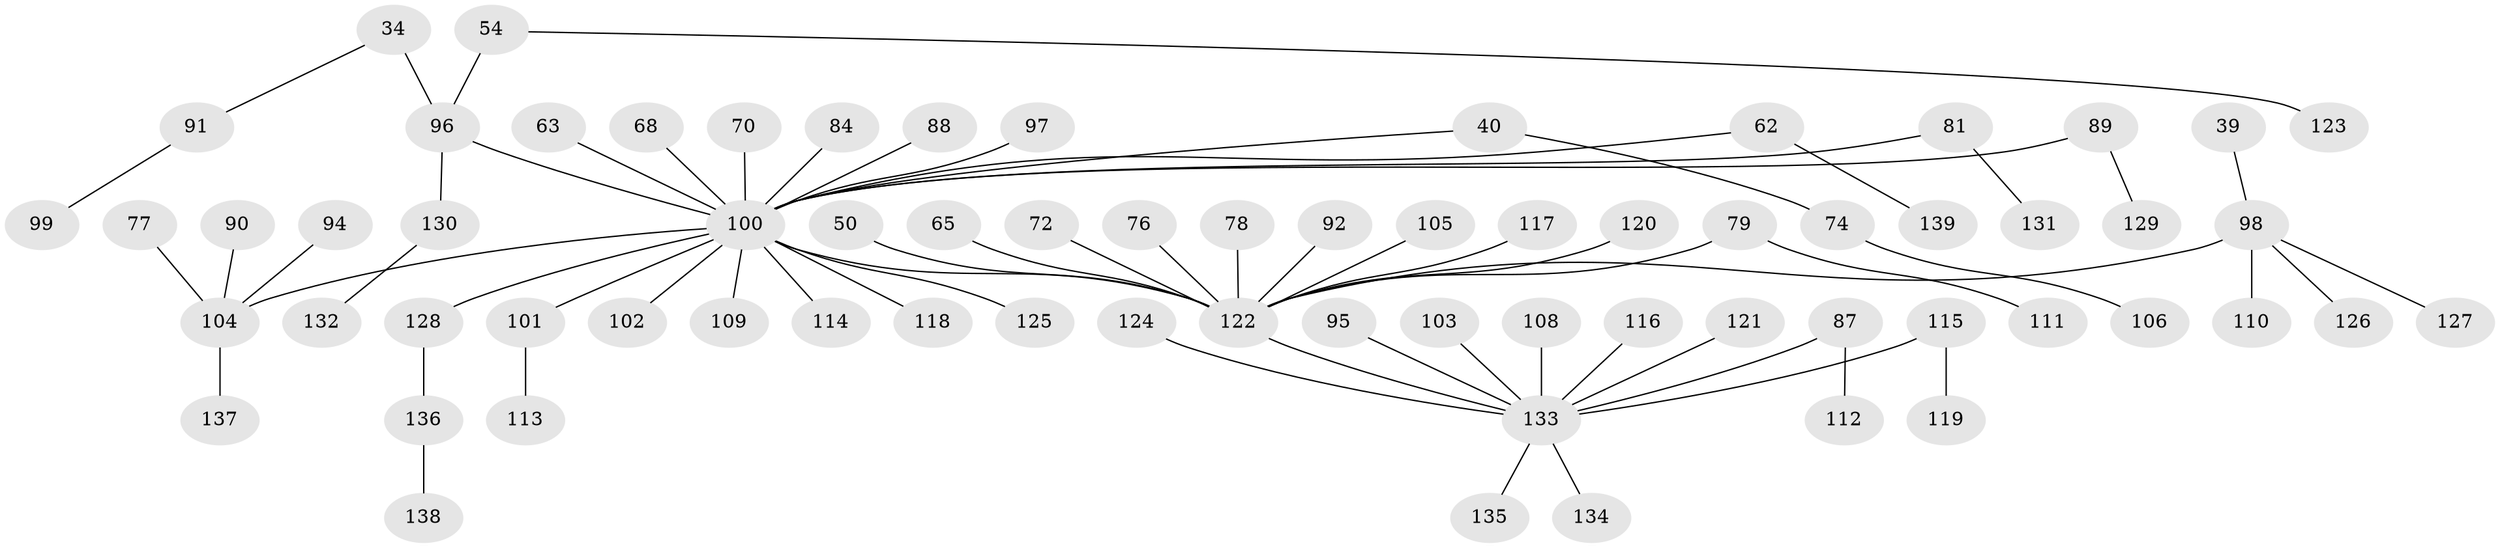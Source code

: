 // original degree distribution, {7: 0.007194244604316547, 5: 0.050359712230215826, 3: 0.1079136690647482, 4: 0.04316546762589928, 6: 0.02158273381294964, 2: 0.28776978417266186, 1: 0.48201438848920863}
// Generated by graph-tools (version 1.1) at 2025/52/03/09/25 04:52:52]
// undirected, 69 vertices, 68 edges
graph export_dot {
graph [start="1"]
  node [color=gray90,style=filled];
  34;
  39;
  40;
  50;
  54;
  62;
  63;
  65 [super="+22"];
  68;
  70;
  72;
  74;
  76;
  77;
  78;
  79;
  81;
  84;
  87;
  88;
  89;
  90;
  91;
  92;
  94;
  95;
  96 [super="+15"];
  97;
  98 [super="+46+52"];
  99;
  100 [super="+93+83"];
  101;
  102;
  103;
  104 [super="+45+61+51"];
  105;
  106;
  108;
  109;
  110;
  111;
  112;
  113;
  114;
  115;
  116;
  117;
  118;
  119;
  120;
  121;
  122 [super="+21+107"];
  123;
  124;
  125;
  126;
  127;
  128 [super="+56"];
  129;
  130;
  131;
  132;
  133 [super="+82"];
  134;
  135;
  136;
  137;
  138;
  139;
  34 -- 91;
  34 -- 96;
  39 -- 98;
  40 -- 74;
  40 -- 100;
  50 -- 122;
  54 -- 123;
  54 -- 96;
  62 -- 139;
  62 -- 100;
  63 -- 100;
  65 -- 122;
  68 -- 100;
  70 -- 100;
  72 -- 122;
  74 -- 106;
  76 -- 122;
  77 -- 104;
  78 -- 122;
  79 -- 111;
  79 -- 122;
  81 -- 131;
  81 -- 100;
  84 -- 100;
  87 -- 112;
  87 -- 133;
  88 -- 100;
  89 -- 129;
  89 -- 100;
  90 -- 104;
  91 -- 99;
  92 -- 122;
  94 -- 104;
  95 -- 133;
  96 -- 130;
  96 -- 100;
  97 -- 100;
  98 -- 126;
  98 -- 127;
  98 -- 110;
  98 -- 122;
  100 -- 101;
  100 -- 118;
  100 -- 125;
  100 -- 128;
  100 -- 102;
  100 -- 104;
  100 -- 109;
  100 -- 114;
  100 -- 122;
  101 -- 113;
  103 -- 133;
  104 -- 137;
  105 -- 122;
  108 -- 133;
  115 -- 119;
  115 -- 133;
  116 -- 133;
  117 -- 122;
  120 -- 122;
  121 -- 133;
  122 -- 133;
  124 -- 133;
  128 -- 136;
  130 -- 132;
  133 -- 134;
  133 -- 135;
  136 -- 138;
}

